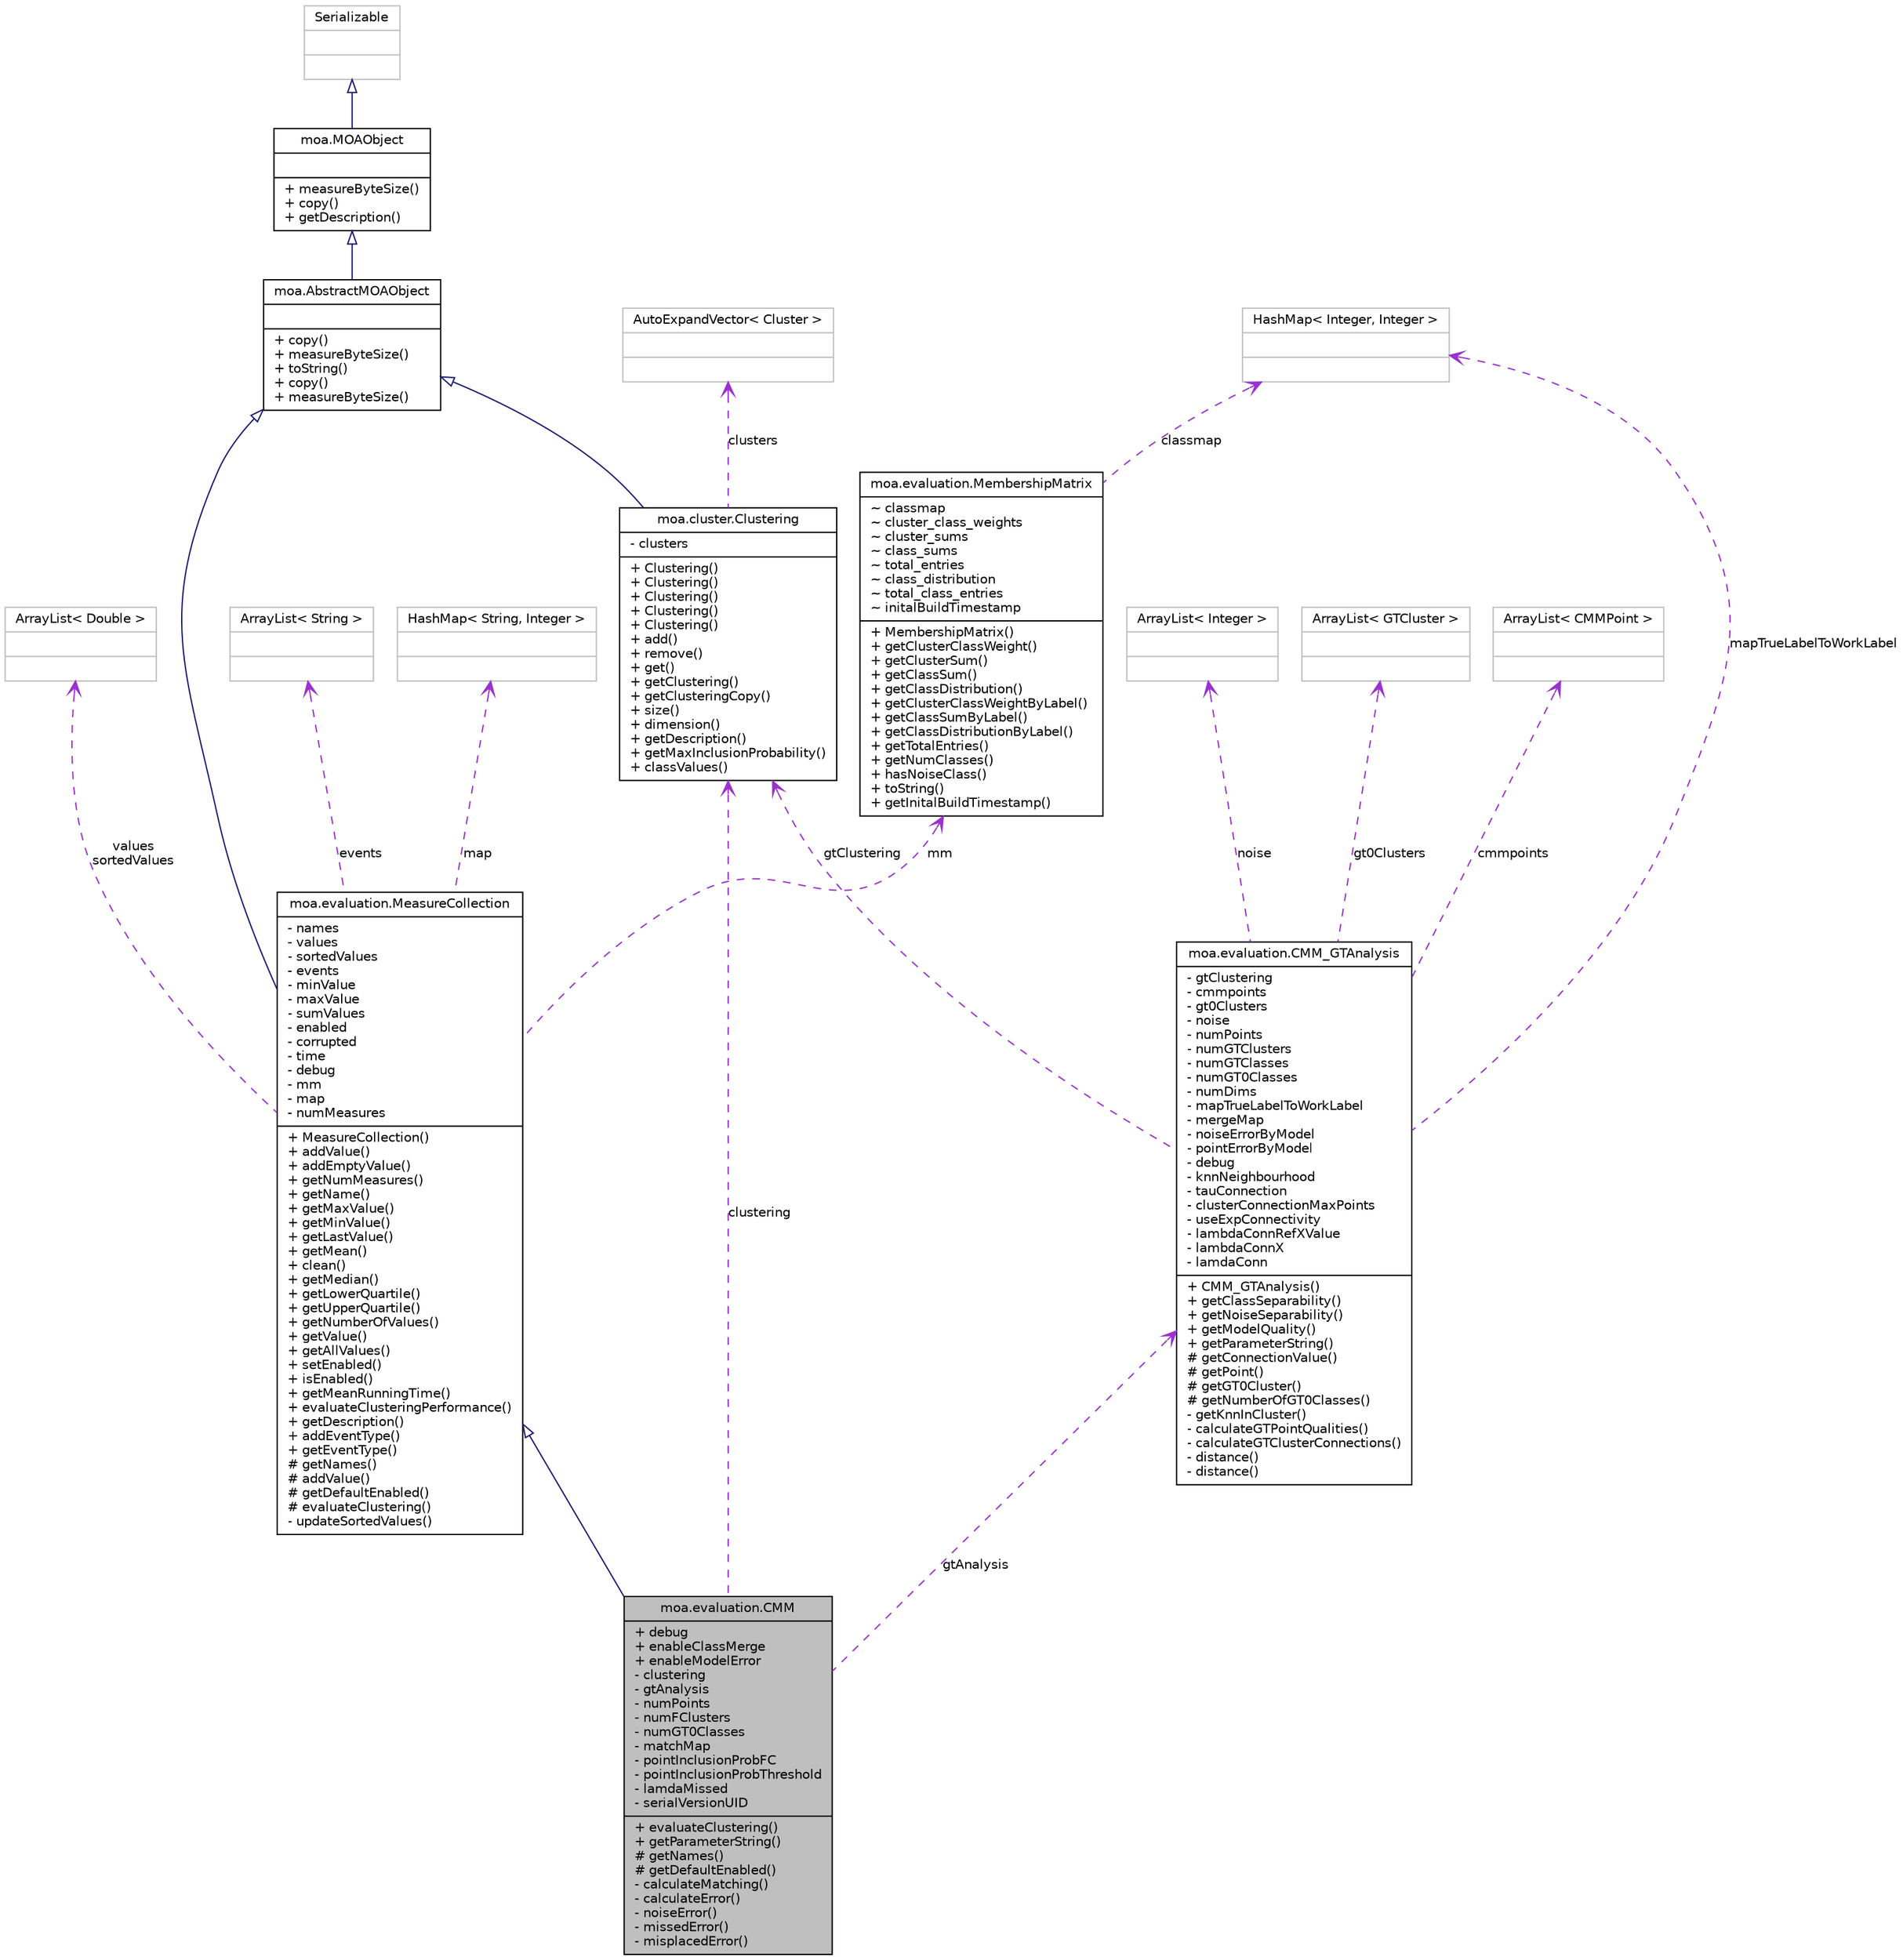 digraph G
{
  edge [fontname="Helvetica",fontsize="10",labelfontname="Helvetica",labelfontsize="10"];
  node [fontname="Helvetica",fontsize="10",shape=record];
  Node1 [label="{moa.evaluation.CMM\n|+ debug\l+ enableClassMerge\l+ enableModelError\l- clustering\l- gtAnalysis\l- numPoints\l- numFClusters\l- numGT0Classes\l- matchMap\l- pointInclusionProbFC\l- pointInclusionProbThreshold\l- lamdaMissed\l- serialVersionUID\l|+ evaluateClustering()\l+ getParameterString()\l# getNames()\l# getDefaultEnabled()\l- calculateMatching()\l- calculateError()\l- noiseError()\l- missedError()\l- misplacedError()\l}",height=0.2,width=0.4,color="black", fillcolor="grey75", style="filled" fontcolor="black"];
  Node2 -> Node1 [dir=back,color="midnightblue",fontsize="10",style="solid",arrowtail="empty",fontname="Helvetica"];
  Node2 [label="{moa.evaluation.MeasureCollection\n|- names\l- values\l- sortedValues\l- events\l- minValue\l- maxValue\l- sumValues\l- enabled\l- corrupted\l- time\l- debug\l- mm\l- map\l- numMeasures\l|+ MeasureCollection()\l+ addValue()\l+ addEmptyValue()\l+ getNumMeasures()\l+ getName()\l+ getMaxValue()\l+ getMinValue()\l+ getLastValue()\l+ getMean()\l+ clean()\l+ getMedian()\l+ getLowerQuartile()\l+ getUpperQuartile()\l+ getNumberOfValues()\l+ getValue()\l+ getAllValues()\l+ setEnabled()\l+ isEnabled()\l+ getMeanRunningTime()\l+ evaluateClusteringPerformance()\l+ getDescription()\l+ addEventType()\l+ getEventType()\l# getNames()\l# addValue()\l# getDefaultEnabled()\l# evaluateClustering()\l- updateSortedValues()\l}",height=0.2,width=0.4,color="black", fillcolor="white", style="filled",URL="$classmoa_1_1evaluation_1_1MeasureCollection.html"];
  Node3 -> Node2 [dir=back,color="midnightblue",fontsize="10",style="solid",arrowtail="empty",fontname="Helvetica"];
  Node3 [label="{moa.AbstractMOAObject\n||+ copy()\l+ measureByteSize()\l+ toString()\l+ copy()\l+ measureByteSize()\l}",height=0.2,width=0.4,color="black", fillcolor="white", style="filled",URL="$classmoa_1_1AbstractMOAObject.html",tooltip="Abstract MOA Object."];
  Node4 -> Node3 [dir=back,color="midnightblue",fontsize="10",style="solid",arrowtail="empty",fontname="Helvetica"];
  Node4 [label="{moa.MOAObject\n||+ measureByteSize()\l+ copy()\l+ getDescription()\l}",height=0.2,width=0.4,color="black", fillcolor="white", style="filled",URL="$interfacemoa_1_1MOAObject.html",tooltip="Interface implemented by classes in MOA, so that all are serializable, can produce..."];
  Node5 -> Node4 [dir=back,color="midnightblue",fontsize="10",style="solid",arrowtail="empty",fontname="Helvetica"];
  Node5 [label="{Serializable\n||}",height=0.2,width=0.4,color="grey75", fillcolor="white", style="filled"];
  Node6 -> Node2 [dir=back,color="darkorchid3",fontsize="10",style="dashed",label="mm",arrowtail="open",fontname="Helvetica"];
  Node6 [label="{moa.evaluation.MembershipMatrix\n|~ classmap\l~ cluster_class_weights\l~ cluster_sums\l~ class_sums\l~ total_entries\l~ class_distribution\l~ total_class_entries\l~ initalBuildTimestamp\l|+ MembershipMatrix()\l+ getClusterClassWeight()\l+ getClusterSum()\l+ getClassSum()\l+ getClassDistribution()\l+ getClusterClassWeightByLabel()\l+ getClassSumByLabel()\l+ getClassDistributionByLabel()\l+ getTotalEntries()\l+ getNumClasses()\l+ hasNoiseClass()\l+ toString()\l+ getInitalBuildTimestamp()\l}",height=0.2,width=0.4,color="black", fillcolor="white", style="filled",URL="$classmoa_1_1evaluation_1_1MembershipMatrix.html"];
  Node7 -> Node6 [dir=back,color="darkorchid3",fontsize="10",style="dashed",label="classmap",arrowtail="open",fontname="Helvetica"];
  Node7 [label="{HashMap\< Integer, Integer \>\n||}",height=0.2,width=0.4,color="grey75", fillcolor="white", style="filled"];
  Node8 -> Node2 [dir=back,color="darkorchid3",fontsize="10",style="dashed",label="values\nsortedValues",arrowtail="open",fontname="Helvetica"];
  Node8 [label="{ArrayList\< Double \>\n||}",height=0.2,width=0.4,color="grey75", fillcolor="white", style="filled"];
  Node9 -> Node2 [dir=back,color="darkorchid3",fontsize="10",style="dashed",label="events",arrowtail="open",fontname="Helvetica"];
  Node9 [label="{ArrayList\< String \>\n||}",height=0.2,width=0.4,color="grey75", fillcolor="white", style="filled"];
  Node10 -> Node2 [dir=back,color="darkorchid3",fontsize="10",style="dashed",label="map",arrowtail="open",fontname="Helvetica"];
  Node10 [label="{HashMap\< String, Integer \>\n||}",height=0.2,width=0.4,color="grey75", fillcolor="white", style="filled"];
  Node11 -> Node1 [dir=back,color="darkorchid3",fontsize="10",style="dashed",label="clustering",arrowtail="open",fontname="Helvetica"];
  Node11 [label="{moa.cluster.Clustering\n|- clusters\l|+ Clustering()\l+ Clustering()\l+ Clustering()\l+ Clustering()\l+ Clustering()\l+ add()\l+ remove()\l+ get()\l+ getClustering()\l+ getClusteringCopy()\l+ size()\l+ dimension()\l+ getDescription()\l+ getMaxInclusionProbability()\l+ classValues()\l}",height=0.2,width=0.4,color="black", fillcolor="white", style="filled",URL="$classmoa_1_1cluster_1_1Clustering.html"];
  Node3 -> Node11 [dir=back,color="midnightblue",fontsize="10",style="solid",arrowtail="empty",fontname="Helvetica"];
  Node12 -> Node11 [dir=back,color="darkorchid3",fontsize="10",style="dashed",label="clusters",arrowtail="open",fontname="Helvetica"];
  Node12 [label="{AutoExpandVector\< Cluster \>\n||}",height=0.2,width=0.4,color="grey75", fillcolor="white", style="filled"];
  Node13 -> Node1 [dir=back,color="darkorchid3",fontsize="10",style="dashed",label="gtAnalysis",arrowtail="open",fontname="Helvetica"];
  Node13 [label="{moa.evaluation.CMM_GTAnalysis\n|- gtClustering\l- cmmpoints\l- gt0Clusters\l- noise\l- numPoints\l- numGTClusters\l- numGTClasses\l- numGT0Classes\l- numDims\l- mapTrueLabelToWorkLabel\l- mergeMap\l- noiseErrorByModel\l- pointErrorByModel\l- debug\l- knnNeighbourhood\l- tauConnection\l- clusterConnectionMaxPoints\l- useExpConnectivity\l- lambdaConnRefXValue\l- lambdaConnX\l- lamdaConn\l|+ CMM_GTAnalysis()\l+ getClassSeparability()\l+ getNoiseSeparability()\l+ getModelQuality()\l+ getParameterString()\l# getConnectionValue()\l# getPoint()\l# getGT0Cluster()\l# getNumberOfGT0Classes()\l- getKnnInCluster()\l- calculateGTPointQualities()\l- calculateGTClusterConnections()\l- distance()\l- distance()\l}",height=0.2,width=0.4,color="black", fillcolor="white", style="filled",URL="$classmoa_1_1evaluation_1_1CMM__GTAnalysis.html"];
  Node7 -> Node13 [dir=back,color="darkorchid3",fontsize="10",style="dashed",label="mapTrueLabelToWorkLabel",arrowtail="open",fontname="Helvetica"];
  Node14 -> Node13 [dir=back,color="darkorchid3",fontsize="10",style="dashed",label="noise",arrowtail="open",fontname="Helvetica"];
  Node14 [label="{ArrayList\< Integer \>\n||}",height=0.2,width=0.4,color="grey75", fillcolor="white", style="filled"];
  Node11 -> Node13 [dir=back,color="darkorchid3",fontsize="10",style="dashed",label="gtClustering",arrowtail="open",fontname="Helvetica"];
  Node15 -> Node13 [dir=back,color="darkorchid3",fontsize="10",style="dashed",label="gt0Clusters",arrowtail="open",fontname="Helvetica"];
  Node15 [label="{ArrayList\< GTCluster \>\n||}",height=0.2,width=0.4,color="grey75", fillcolor="white", style="filled"];
  Node16 -> Node13 [dir=back,color="darkorchid3",fontsize="10",style="dashed",label="cmmpoints",arrowtail="open",fontname="Helvetica"];
  Node16 [label="{ArrayList\< CMMPoint \>\n||}",height=0.2,width=0.4,color="grey75", fillcolor="white", style="filled"];
}
